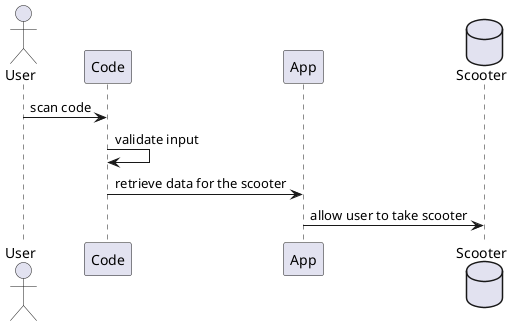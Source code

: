 @startuml

actor User
participant Code
participant App
database Scooter

User -> Code: scan code
Code -> Code: validate input
Code -> App: retrieve data for the scooter
App -> Scooter: allow user to take scooter



@enduml